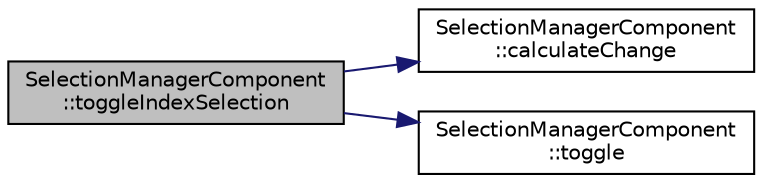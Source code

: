 digraph "SelectionManagerComponent::toggleIndexSelection"
{
 // LATEX_PDF_SIZE
  edge [fontname="Helvetica",fontsize="10",labelfontname="Helvetica",labelfontsize="10"];
  node [fontname="Helvetica",fontsize="10",shape=record];
  rankdir="LR";
  Node1 [label="SelectionManagerComponent\l::toggleIndexSelection",height=0.2,width=0.4,color="black", fillcolor="grey75", style="filled", fontcolor="black",tooltip=" "];
  Node1 -> Node2 [color="midnightblue",fontsize="10",style="solid",fontname="Helvetica"];
  Node2 [label="SelectionManagerComponent\l::calculateChange",height=0.2,width=0.4,color="black", fillcolor="white", style="filled",URL="$class_selection_manager_component.html#a54c8a69bcf0166c3597afcb82adbf692",tooltip=" "];
  Node1 -> Node3 [color="midnightblue",fontsize="10",style="solid",fontname="Helvetica"];
  Node3 [label="SelectionManagerComponent\l::toggle",height=0.2,width=0.4,color="black", fillcolor="white", style="filled",URL="$class_selection_manager_component.html#a38832ff1aa0f836191fa3faa39f78491",tooltip=" "];
}
